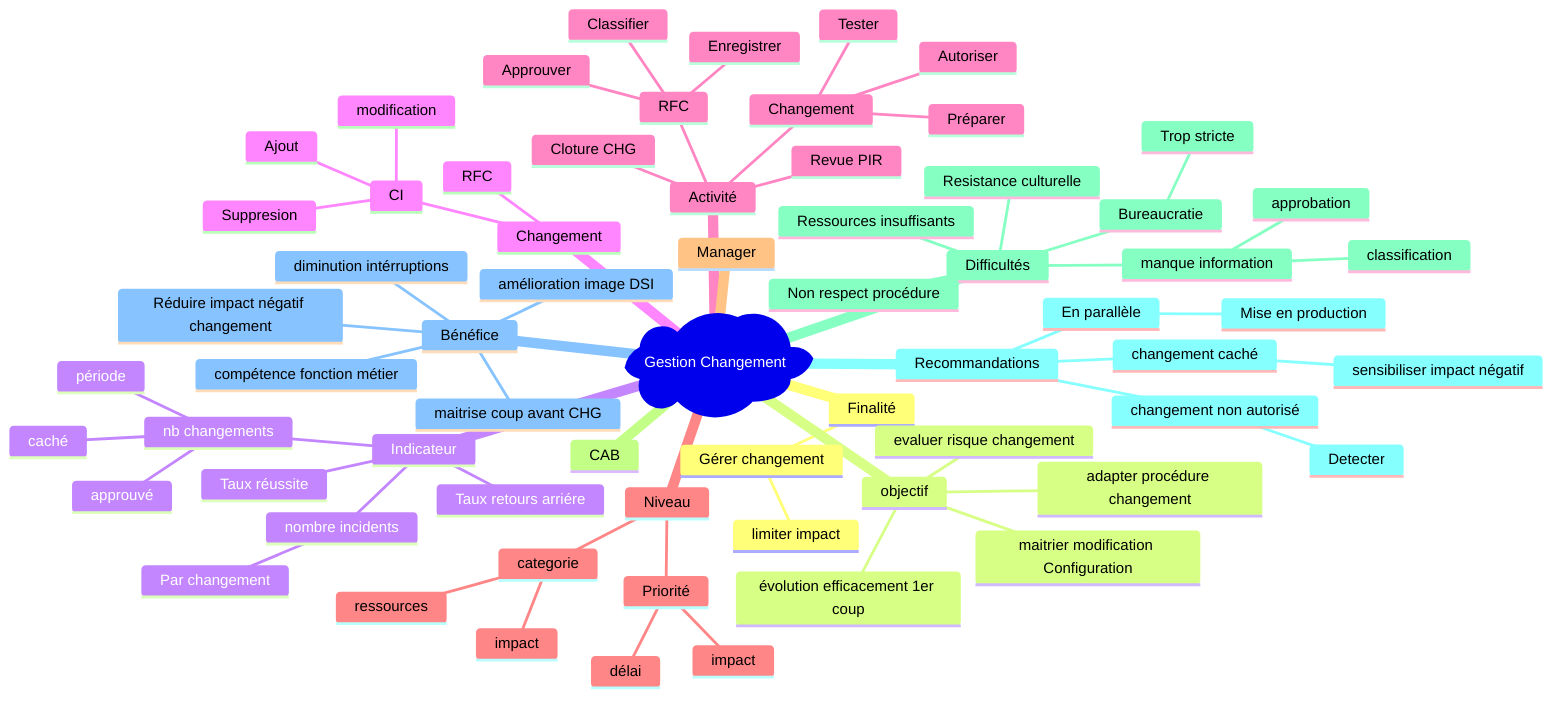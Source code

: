 mindmap
  root)Gestion Changement(
        Finalité
            Gérer changement
                limiter impact
        objectif
            maitrier modification Configuration
            evaluer risque changement
            adapter procédure changement
            évolution efficacement 1er coup
        Indicateur
            nb changements
                période
                approuvé
                caché
            nombre incidents
                Par changement
            Taux réussite
            Taux retours arriére
        Changement
            CI
                Ajout
                modification
                Suppresion
            RFC
        Activité
            RFC
                Enregistrer
                Classifier
                Approuver
            Changement
                Préparer
                Tester
                Autoriser
            Revue PIR
            Cloture CHG
        Niveau
            Priorité
                impact
                délai
            categorie
                impact
                ressources
        Manager
        CAB
        Difficultés
            Bureaucratie
                Trop stricte
            Resistance culturelle
            Non respect procédure
            Ressources insuffisants
            manque information
                classification
                approbation
        Recommandations
            En parallèle
                Mise en production
            changement caché
                sensibiliser impact négatif
            changement non autorisé
                Detecter
        Bénéfice
            Réduire impact négatif changement
            maitrise coup avant CHG
            compétence fonction métier
            diminution intérruptions
            amélioration image DSI